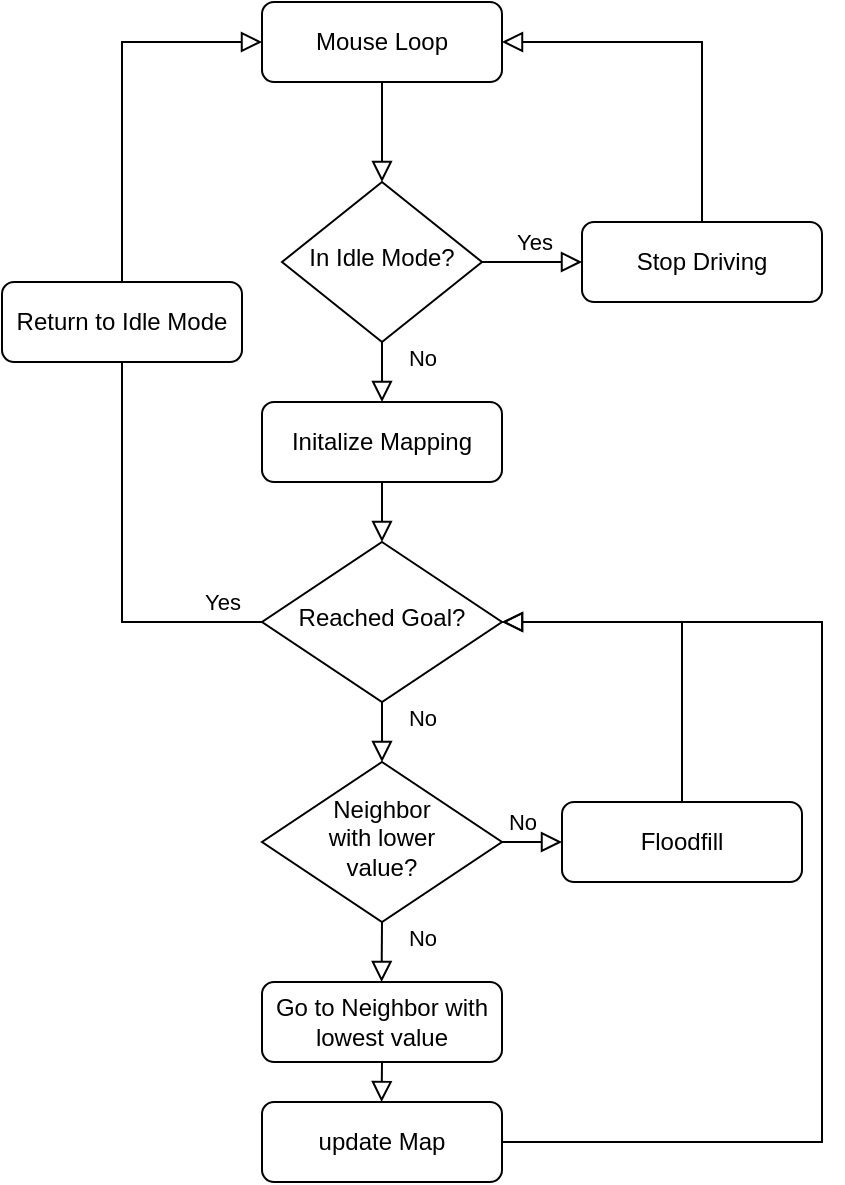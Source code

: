 <mxfile version="22.0.0" type="github">
  <diagram id="C5RBs43oDa-KdzZeNtuy" name="Page-1">
    <mxGraphModel dx="840" dy="561" grid="1" gridSize="10" guides="1" tooltips="1" connect="1" arrows="1" fold="1" page="1" pageScale="1" pageWidth="827" pageHeight="1169" math="0" shadow="0">
      <root>
        <mxCell id="WIyWlLk6GJQsqaUBKTNV-0" />
        <mxCell id="WIyWlLk6GJQsqaUBKTNV-1" parent="WIyWlLk6GJQsqaUBKTNV-0" />
        <mxCell id="WIyWlLk6GJQsqaUBKTNV-2" value="" style="rounded=0;html=1;jettySize=auto;orthogonalLoop=1;fontSize=11;endArrow=block;endFill=0;endSize=8;strokeWidth=1;shadow=0;labelBackgroundColor=none;edgeStyle=orthogonalEdgeStyle;" parent="WIyWlLk6GJQsqaUBKTNV-1" source="WIyWlLk6GJQsqaUBKTNV-3" target="WIyWlLk6GJQsqaUBKTNV-6" edge="1">
          <mxGeometry relative="1" as="geometry" />
        </mxCell>
        <mxCell id="WIyWlLk6GJQsqaUBKTNV-3" value="Mouse Loop" style="rounded=1;whiteSpace=wrap;html=1;fontSize=12;glass=0;strokeWidth=1;shadow=0;" parent="WIyWlLk6GJQsqaUBKTNV-1" vertex="1">
          <mxGeometry x="160" y="80" width="120" height="40" as="geometry" />
        </mxCell>
        <mxCell id="WIyWlLk6GJQsqaUBKTNV-4" value="No" style="rounded=0;html=1;jettySize=auto;orthogonalLoop=1;fontSize=11;endArrow=block;endFill=0;endSize=8;strokeWidth=1;shadow=0;labelBackgroundColor=none;entryX=0.5;entryY=0;entryDx=0;entryDy=0;" parent="WIyWlLk6GJQsqaUBKTNV-1" source="WIyWlLk6GJQsqaUBKTNV-6" target="uUjuno4eOmdjCTaggBJT-2" edge="1">
          <mxGeometry x="-0.506" y="20" relative="1" as="geometry">
            <mxPoint as="offset" />
            <mxPoint x="220" y="290" as="targetPoint" />
          </mxGeometry>
        </mxCell>
        <mxCell id="WIyWlLk6GJQsqaUBKTNV-5" value="Yes" style="edgeStyle=orthogonalEdgeStyle;rounded=0;html=1;jettySize=auto;orthogonalLoop=1;fontSize=11;endArrow=block;endFill=0;endSize=8;strokeWidth=1;shadow=0;labelBackgroundColor=none;" parent="WIyWlLk6GJQsqaUBKTNV-1" source="WIyWlLk6GJQsqaUBKTNV-6" target="WIyWlLk6GJQsqaUBKTNV-7" edge="1">
          <mxGeometry x="0.021" y="10" relative="1" as="geometry">
            <mxPoint as="offset" />
          </mxGeometry>
        </mxCell>
        <mxCell id="WIyWlLk6GJQsqaUBKTNV-6" value="In Idle Mode?" style="rhombus;whiteSpace=wrap;html=1;shadow=0;fontFamily=Helvetica;fontSize=12;align=center;strokeWidth=1;spacing=6;spacingTop=-4;" parent="WIyWlLk6GJQsqaUBKTNV-1" vertex="1">
          <mxGeometry x="170" y="170" width="100" height="80" as="geometry" />
        </mxCell>
        <mxCell id="uUjuno4eOmdjCTaggBJT-0" style="edgeStyle=orthogonalEdgeStyle;rounded=0;html=1;jettySize=auto;orthogonalLoop=1;fontSize=11;endArrow=block;endFill=0;endSize=8;strokeWidth=1;shadow=0;labelBackgroundColor=none;" edge="1" parent="WIyWlLk6GJQsqaUBKTNV-1" source="WIyWlLk6GJQsqaUBKTNV-7" target="WIyWlLk6GJQsqaUBKTNV-3">
          <mxGeometry relative="1" as="geometry">
            <Array as="points">
              <mxPoint x="380" y="100" />
            </Array>
          </mxGeometry>
        </mxCell>
        <mxCell id="WIyWlLk6GJQsqaUBKTNV-7" value="Stop Driving" style="rounded=1;whiteSpace=wrap;html=1;fontSize=12;glass=0;strokeWidth=1;shadow=0;" parent="WIyWlLk6GJQsqaUBKTNV-1" vertex="1">
          <mxGeometry x="320" y="190" width="120" height="40" as="geometry" />
        </mxCell>
        <mxCell id="uUjuno4eOmdjCTaggBJT-2" value="Initalize Mapping" style="rounded=1;whiteSpace=wrap;html=1;fontSize=12;glass=0;strokeWidth=1;shadow=0;" vertex="1" parent="WIyWlLk6GJQsqaUBKTNV-1">
          <mxGeometry x="160" y="280" width="120" height="40" as="geometry" />
        </mxCell>
        <UserObject label="Yes" tooltip="Yes" id="uUjuno4eOmdjCTaggBJT-8">
          <mxCell style="rounded=0;html=1;jettySize=auto;orthogonalLoop=1;fontSize=11;endArrow=block;endFill=0;endSize=8;strokeWidth=1;shadow=0;labelBackgroundColor=none;edgeStyle=orthogonalEdgeStyle;" edge="1" parent="WIyWlLk6GJQsqaUBKTNV-1" source="uUjuno4eOmdjCTaggBJT-6" target="WIyWlLk6GJQsqaUBKTNV-3">
            <mxGeometry x="-0.907" y="-10" relative="1" as="geometry">
              <Array as="points">
                <mxPoint x="90" y="390" />
                <mxPoint x="90" y="100" />
              </Array>
              <mxPoint as="offset" />
            </mxGeometry>
          </mxCell>
        </UserObject>
        <mxCell id="uUjuno4eOmdjCTaggBJT-6" value="Reached Goal?" style="rhombus;whiteSpace=wrap;html=1;shadow=0;fontFamily=Helvetica;fontSize=12;align=center;strokeWidth=1;spacing=6;spacingTop=-4;" vertex="1" parent="WIyWlLk6GJQsqaUBKTNV-1">
          <mxGeometry x="160" y="350" width="120" height="80" as="geometry" />
        </mxCell>
        <mxCell id="uUjuno4eOmdjCTaggBJT-14" value="Neighbor &lt;br&gt;with lower &lt;br&gt;value?" style="rhombus;whiteSpace=wrap;html=1;shadow=0;fontFamily=Helvetica;fontSize=12;align=center;strokeWidth=1;spacing=6;spacingTop=-4;" vertex="1" parent="WIyWlLk6GJQsqaUBKTNV-1">
          <mxGeometry x="160" y="460" width="120" height="80" as="geometry" />
        </mxCell>
        <mxCell id="uUjuno4eOmdjCTaggBJT-16" value="Floodfill" style="rounded=1;whiteSpace=wrap;html=1;fontSize=12;glass=0;strokeWidth=1;shadow=0;" vertex="1" parent="WIyWlLk6GJQsqaUBKTNV-1">
          <mxGeometry x="310" y="480" width="120" height="40" as="geometry" />
        </mxCell>
        <mxCell id="uUjuno4eOmdjCTaggBJT-17" value="Go to Neighbor with lowest value" style="rounded=1;whiteSpace=wrap;html=1;fontSize=12;glass=0;strokeWidth=1;shadow=0;" vertex="1" parent="WIyWlLk6GJQsqaUBKTNV-1">
          <mxGeometry x="160" y="570" width="120" height="40" as="geometry" />
        </mxCell>
        <mxCell id="uUjuno4eOmdjCTaggBJT-18" value="update Map" style="rounded=1;whiteSpace=wrap;html=1;fontSize=12;glass=0;strokeWidth=1;shadow=0;" vertex="1" parent="WIyWlLk6GJQsqaUBKTNV-1">
          <mxGeometry x="160" y="630" width="120" height="40" as="geometry" />
        </mxCell>
        <mxCell id="uUjuno4eOmdjCTaggBJT-31" value="" style="rounded=0;html=1;jettySize=auto;orthogonalLoop=1;fontSize=11;endArrow=block;endFill=0;endSize=8;strokeWidth=1;shadow=0;labelBackgroundColor=none;edgeStyle=orthogonalEdgeStyle;entryX=0.5;entryY=0;entryDx=0;entryDy=0;exitX=0.5;exitY=1;exitDx=0;exitDy=0;" edge="1" parent="WIyWlLk6GJQsqaUBKTNV-1" source="uUjuno4eOmdjCTaggBJT-2" target="uUjuno4eOmdjCTaggBJT-6">
          <mxGeometry relative="1" as="geometry">
            <mxPoint x="230" y="130" as="sourcePoint" />
            <mxPoint x="230" y="180" as="targetPoint" />
          </mxGeometry>
        </mxCell>
        <mxCell id="uUjuno4eOmdjCTaggBJT-32" value="No" style="rounded=0;html=1;jettySize=auto;orthogonalLoop=1;fontSize=11;endArrow=block;endFill=0;endSize=8;strokeWidth=1;shadow=0;labelBackgroundColor=none;entryX=0.5;entryY=0;entryDx=0;entryDy=0;exitX=0.5;exitY=1;exitDx=0;exitDy=0;" edge="1" parent="WIyWlLk6GJQsqaUBKTNV-1" source="uUjuno4eOmdjCTaggBJT-6" target="uUjuno4eOmdjCTaggBJT-14">
          <mxGeometry x="-0.506" y="20" relative="1" as="geometry">
            <mxPoint as="offset" />
            <mxPoint x="279.31" y="420" as="sourcePoint" />
            <mxPoint x="279.31" y="460" as="targetPoint" />
          </mxGeometry>
        </mxCell>
        <mxCell id="uUjuno4eOmdjCTaggBJT-33" value="No" style="rounded=0;html=1;jettySize=auto;orthogonalLoop=1;fontSize=11;endArrow=block;endFill=0;endSize=8;strokeWidth=1;shadow=0;labelBackgroundColor=none;entryX=0;entryY=0.5;entryDx=0;entryDy=0;" edge="1" parent="WIyWlLk6GJQsqaUBKTNV-1" source="uUjuno4eOmdjCTaggBJT-14" target="uUjuno4eOmdjCTaggBJT-16">
          <mxGeometry x="-0.333" y="10" relative="1" as="geometry">
            <mxPoint as="offset" />
            <mxPoint x="280" y="500" as="sourcePoint" />
            <mxPoint x="280" y="540" as="targetPoint" />
          </mxGeometry>
        </mxCell>
        <mxCell id="uUjuno4eOmdjCTaggBJT-34" value="No" style="rounded=0;html=1;jettySize=auto;orthogonalLoop=1;fontSize=11;endArrow=block;endFill=0;endSize=8;strokeWidth=1;shadow=0;labelBackgroundColor=none;entryX=0.5;entryY=0;entryDx=0;entryDy=0;exitX=0.5;exitY=1;exitDx=0;exitDy=0;" edge="1" parent="WIyWlLk6GJQsqaUBKTNV-1" source="uUjuno4eOmdjCTaggBJT-14">
          <mxGeometry x="-0.506" y="20" relative="1" as="geometry">
            <mxPoint as="offset" />
            <mxPoint x="219.8" y="530" as="sourcePoint" />
            <mxPoint x="219.8" y="570" as="targetPoint" />
          </mxGeometry>
        </mxCell>
        <mxCell id="uUjuno4eOmdjCTaggBJT-35" value="" style="rounded=0;html=1;jettySize=auto;orthogonalLoop=1;fontSize=11;endArrow=block;endFill=0;endSize=8;strokeWidth=1;shadow=0;labelBackgroundColor=none;entryX=0.5;entryY=0;entryDx=0;entryDy=0;" edge="1" parent="WIyWlLk6GJQsqaUBKTNV-1">
          <mxGeometry x="-0.52" y="20" relative="1" as="geometry">
            <mxPoint as="offset" />
            <mxPoint x="220" y="610" as="sourcePoint" />
            <mxPoint x="219.8" y="630" as="targetPoint" />
          </mxGeometry>
        </mxCell>
        <mxCell id="uUjuno4eOmdjCTaggBJT-38" value="" style="rounded=0;html=1;jettySize=auto;orthogonalLoop=1;fontSize=11;endArrow=block;endFill=0;endSize=8;strokeWidth=1;shadow=0;labelBackgroundColor=none;edgeStyle=orthogonalEdgeStyle;entryX=1;entryY=0.5;entryDx=0;entryDy=0;exitX=0.5;exitY=0;exitDx=0;exitDy=0;" edge="1" parent="WIyWlLk6GJQsqaUBKTNV-1" source="uUjuno4eOmdjCTaggBJT-16" target="uUjuno4eOmdjCTaggBJT-6">
          <mxGeometry relative="1" as="geometry">
            <mxPoint x="320" y="440" as="sourcePoint" />
            <mxPoint x="320" y="470" as="targetPoint" />
          </mxGeometry>
        </mxCell>
        <mxCell id="uUjuno4eOmdjCTaggBJT-39" value="" style="rounded=0;html=1;jettySize=auto;orthogonalLoop=1;fontSize=11;endArrow=block;endFill=0;endSize=8;strokeWidth=1;shadow=0;labelBackgroundColor=none;edgeStyle=orthogonalEdgeStyle;entryX=1;entryY=0.5;entryDx=0;entryDy=0;exitX=1;exitY=0.5;exitDx=0;exitDy=0;" edge="1" parent="WIyWlLk6GJQsqaUBKTNV-1" source="uUjuno4eOmdjCTaggBJT-18" target="uUjuno4eOmdjCTaggBJT-6">
          <mxGeometry relative="1" as="geometry">
            <mxPoint x="320" y="440" as="sourcePoint" />
            <mxPoint x="320" y="470" as="targetPoint" />
            <Array as="points">
              <mxPoint x="440" y="650" />
              <mxPoint x="440" y="390" />
            </Array>
          </mxGeometry>
        </mxCell>
        <mxCell id="uUjuno4eOmdjCTaggBJT-42" value="Return to Idle Mode" style="rounded=1;whiteSpace=wrap;html=1;fontSize=12;glass=0;strokeWidth=1;shadow=0;" vertex="1" parent="WIyWlLk6GJQsqaUBKTNV-1">
          <mxGeometry x="30" y="220" width="120" height="40" as="geometry" />
        </mxCell>
      </root>
    </mxGraphModel>
  </diagram>
</mxfile>
